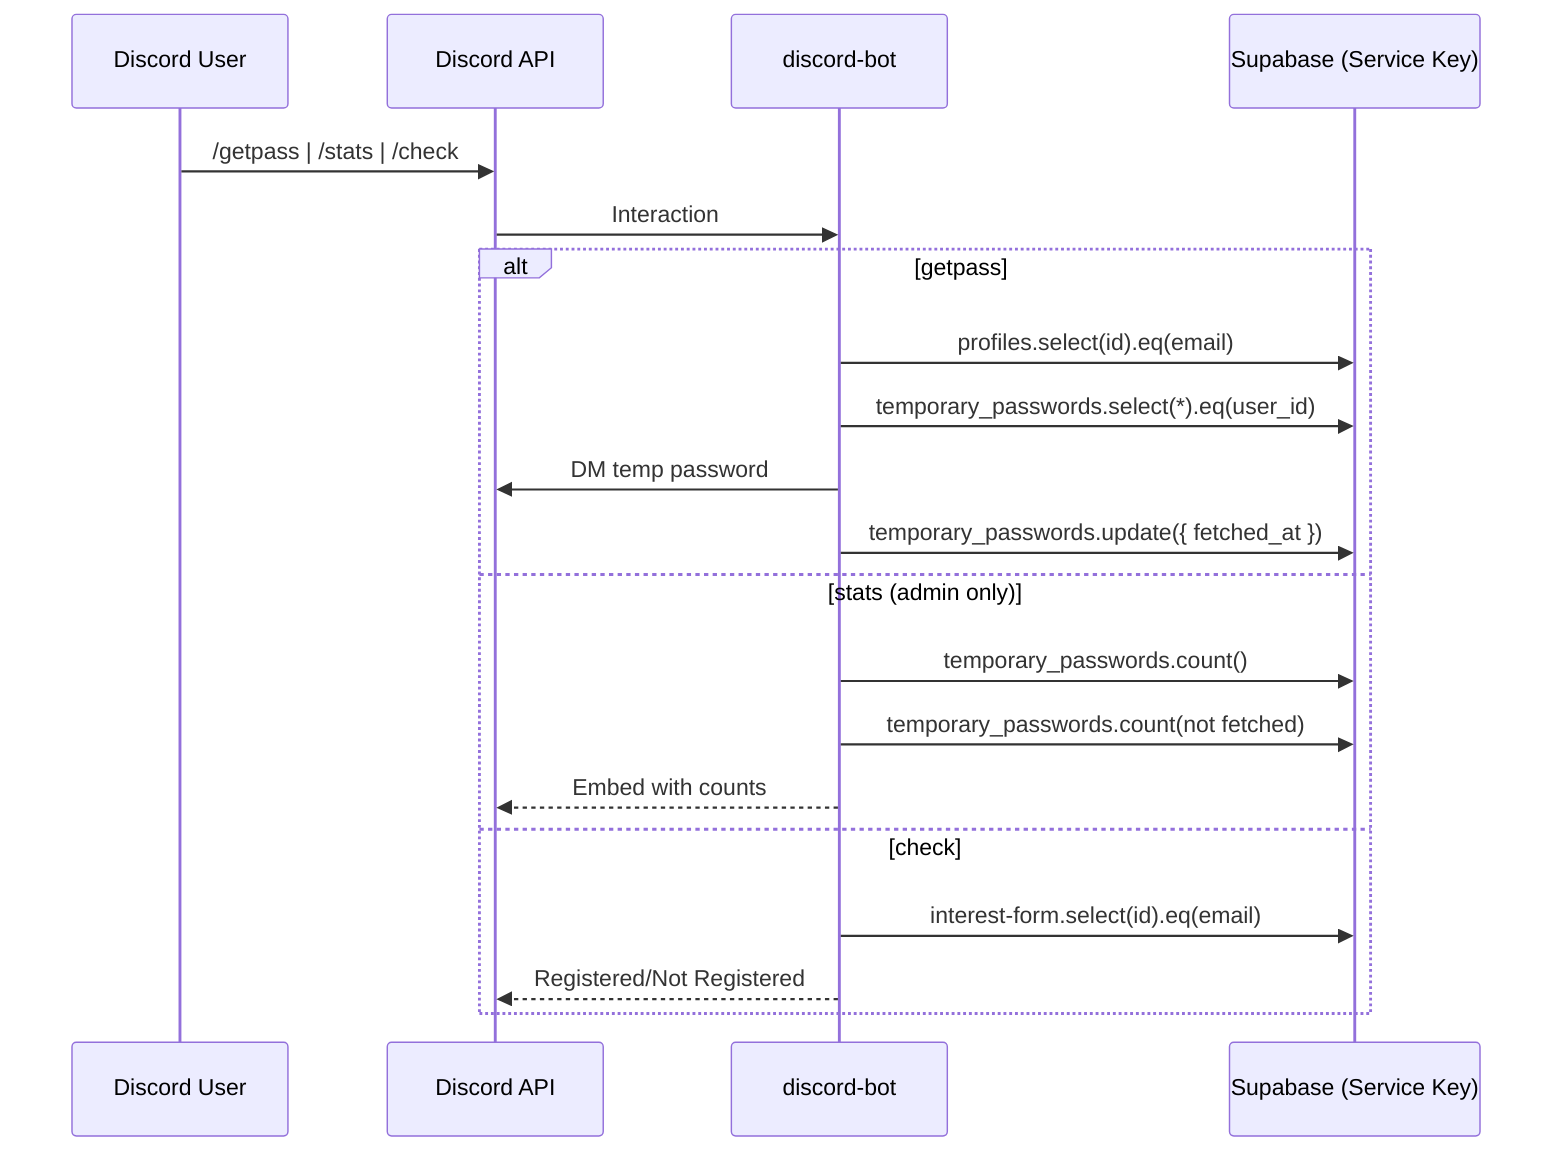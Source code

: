 sequenceDiagram
  participant DU as Discord User
  participant Discord as Discord API
  participant Bot as discord-bot
  participant Supa as Supabase (Service Key)

  DU->>Discord: /getpass | /stats | /check
  Discord->>Bot: Interaction
  alt getpass
    Bot->>Supa: profiles.select(id).eq(email)
    Bot->>Supa: temporary_passwords.select(*).eq(user_id)
    Bot->>Discord: DM temp password
    Bot->>Supa: temporary_passwords.update({ fetched_at })
  else stats (admin only)
    Bot->>Supa: temporary_passwords.count()
    Bot->>Supa: temporary_passwords.count(not fetched)
    Bot-->>Discord: Embed with counts
  else check
    Bot->>Supa: interest-form.select(id).eq(email)
    Bot-->>Discord: Registered/Not Registered
  end